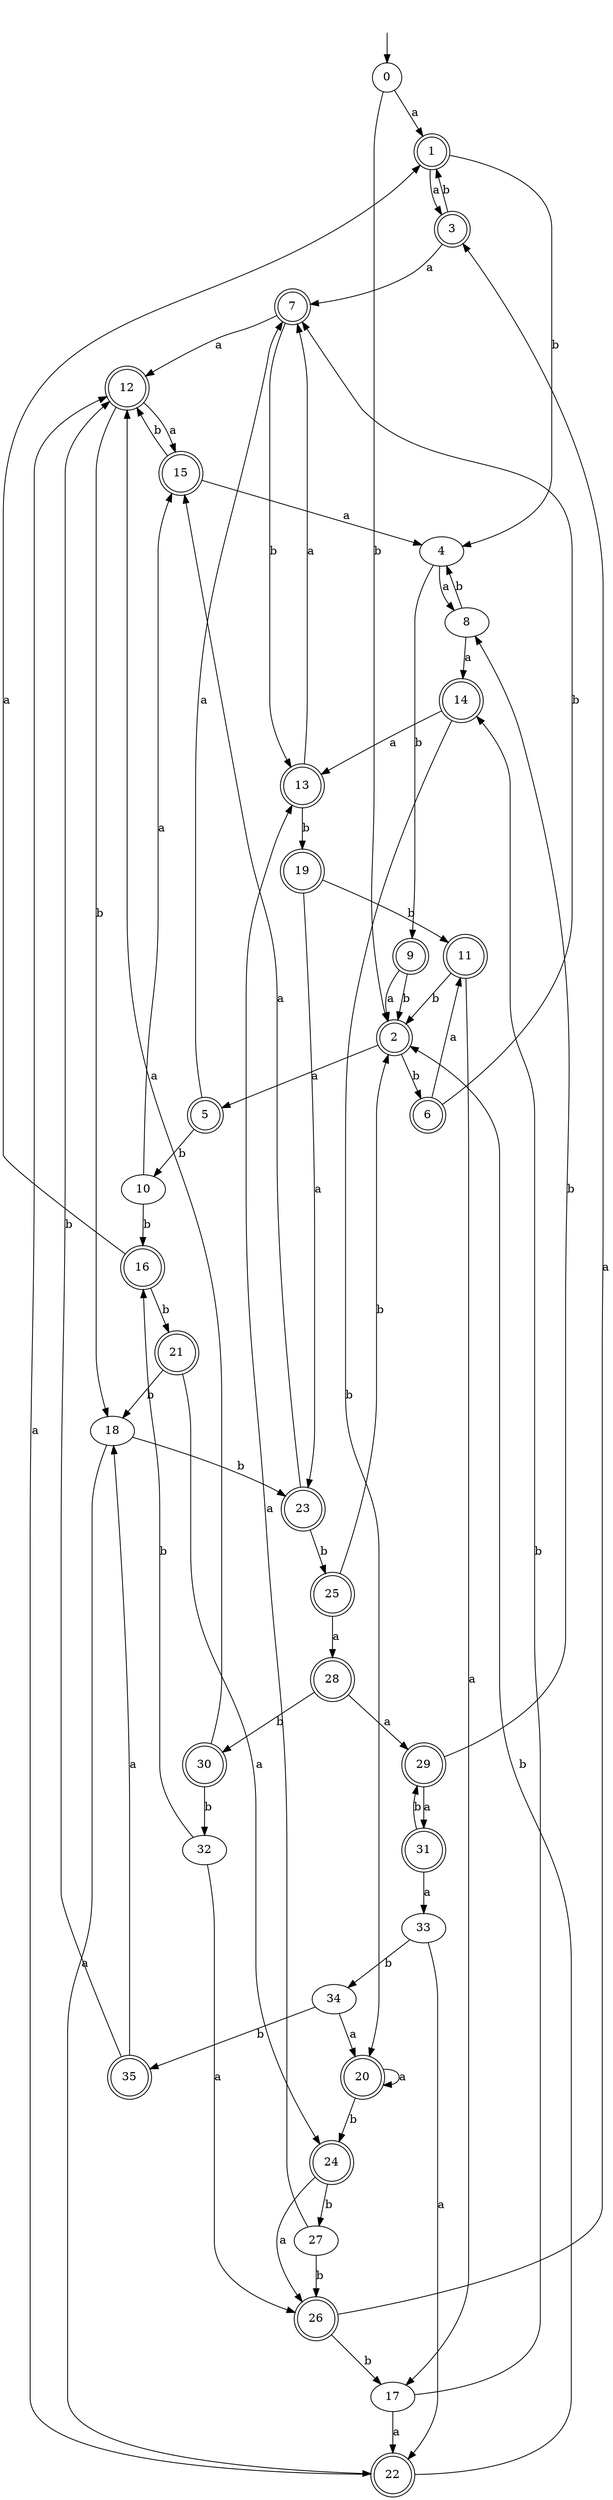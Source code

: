 digraph RandomDFA {
  __start0 [label="", shape=none];
  __start0 -> 0 [label=""];
  0 [shape=circle]
  0 -> 1 [label="a"]
  0 -> 2 [label="b"]
  1 [shape=doublecircle]
  1 -> 3 [label="a"]
  1 -> 4 [label="b"]
  2 [shape=doublecircle]
  2 -> 5 [label="a"]
  2 -> 6 [label="b"]
  3 [shape=doublecircle]
  3 -> 7 [label="a"]
  3 -> 1 [label="b"]
  4
  4 -> 8 [label="a"]
  4 -> 9 [label="b"]
  5 [shape=doublecircle]
  5 -> 7 [label="a"]
  5 -> 10 [label="b"]
  6 [shape=doublecircle]
  6 -> 11 [label="a"]
  6 -> 7 [label="b"]
  7 [shape=doublecircle]
  7 -> 12 [label="a"]
  7 -> 13 [label="b"]
  8
  8 -> 14 [label="a"]
  8 -> 4 [label="b"]
  9 [shape=doublecircle]
  9 -> 2 [label="a"]
  9 -> 2 [label="b"]
  10
  10 -> 15 [label="a"]
  10 -> 16 [label="b"]
  11 [shape=doublecircle]
  11 -> 17 [label="a"]
  11 -> 2 [label="b"]
  12 [shape=doublecircle]
  12 -> 15 [label="a"]
  12 -> 18 [label="b"]
  13 [shape=doublecircle]
  13 -> 7 [label="a"]
  13 -> 19 [label="b"]
  14 [shape=doublecircle]
  14 -> 13 [label="a"]
  14 -> 20 [label="b"]
  15 [shape=doublecircle]
  15 -> 4 [label="a"]
  15 -> 12 [label="b"]
  16 [shape=doublecircle]
  16 -> 1 [label="a"]
  16 -> 21 [label="b"]
  17
  17 -> 22 [label="a"]
  17 -> 14 [label="b"]
  18
  18 -> 22 [label="a"]
  18 -> 23 [label="b"]
  19 [shape=doublecircle]
  19 -> 23 [label="a"]
  19 -> 11 [label="b"]
  20 [shape=doublecircle]
  20 -> 20 [label="a"]
  20 -> 24 [label="b"]
  21 [shape=doublecircle]
  21 -> 24 [label="a"]
  21 -> 18 [label="b"]
  22 [shape=doublecircle]
  22 -> 12 [label="a"]
  22 -> 2 [label="b"]
  23 [shape=doublecircle]
  23 -> 15 [label="a"]
  23 -> 25 [label="b"]
  24 [shape=doublecircle]
  24 -> 26 [label="a"]
  24 -> 27 [label="b"]
  25 [shape=doublecircle]
  25 -> 28 [label="a"]
  25 -> 2 [label="b"]
  26 [shape=doublecircle]
  26 -> 3 [label="a"]
  26 -> 17 [label="b"]
  27
  27 -> 13 [label="a"]
  27 -> 26 [label="b"]
  28 [shape=doublecircle]
  28 -> 29 [label="a"]
  28 -> 30 [label="b"]
  29 [shape=doublecircle]
  29 -> 31 [label="a"]
  29 -> 8 [label="b"]
  30 [shape=doublecircle]
  30 -> 12 [label="a"]
  30 -> 32 [label="b"]
  31 [shape=doublecircle]
  31 -> 33 [label="a"]
  31 -> 29 [label="b"]
  32
  32 -> 26 [label="a"]
  32 -> 16 [label="b"]
  33
  33 -> 22 [label="a"]
  33 -> 34 [label="b"]
  34
  34 -> 20 [label="a"]
  34 -> 35 [label="b"]
  35 [shape=doublecircle]
  35 -> 18 [label="a"]
  35 -> 12 [label="b"]
}

